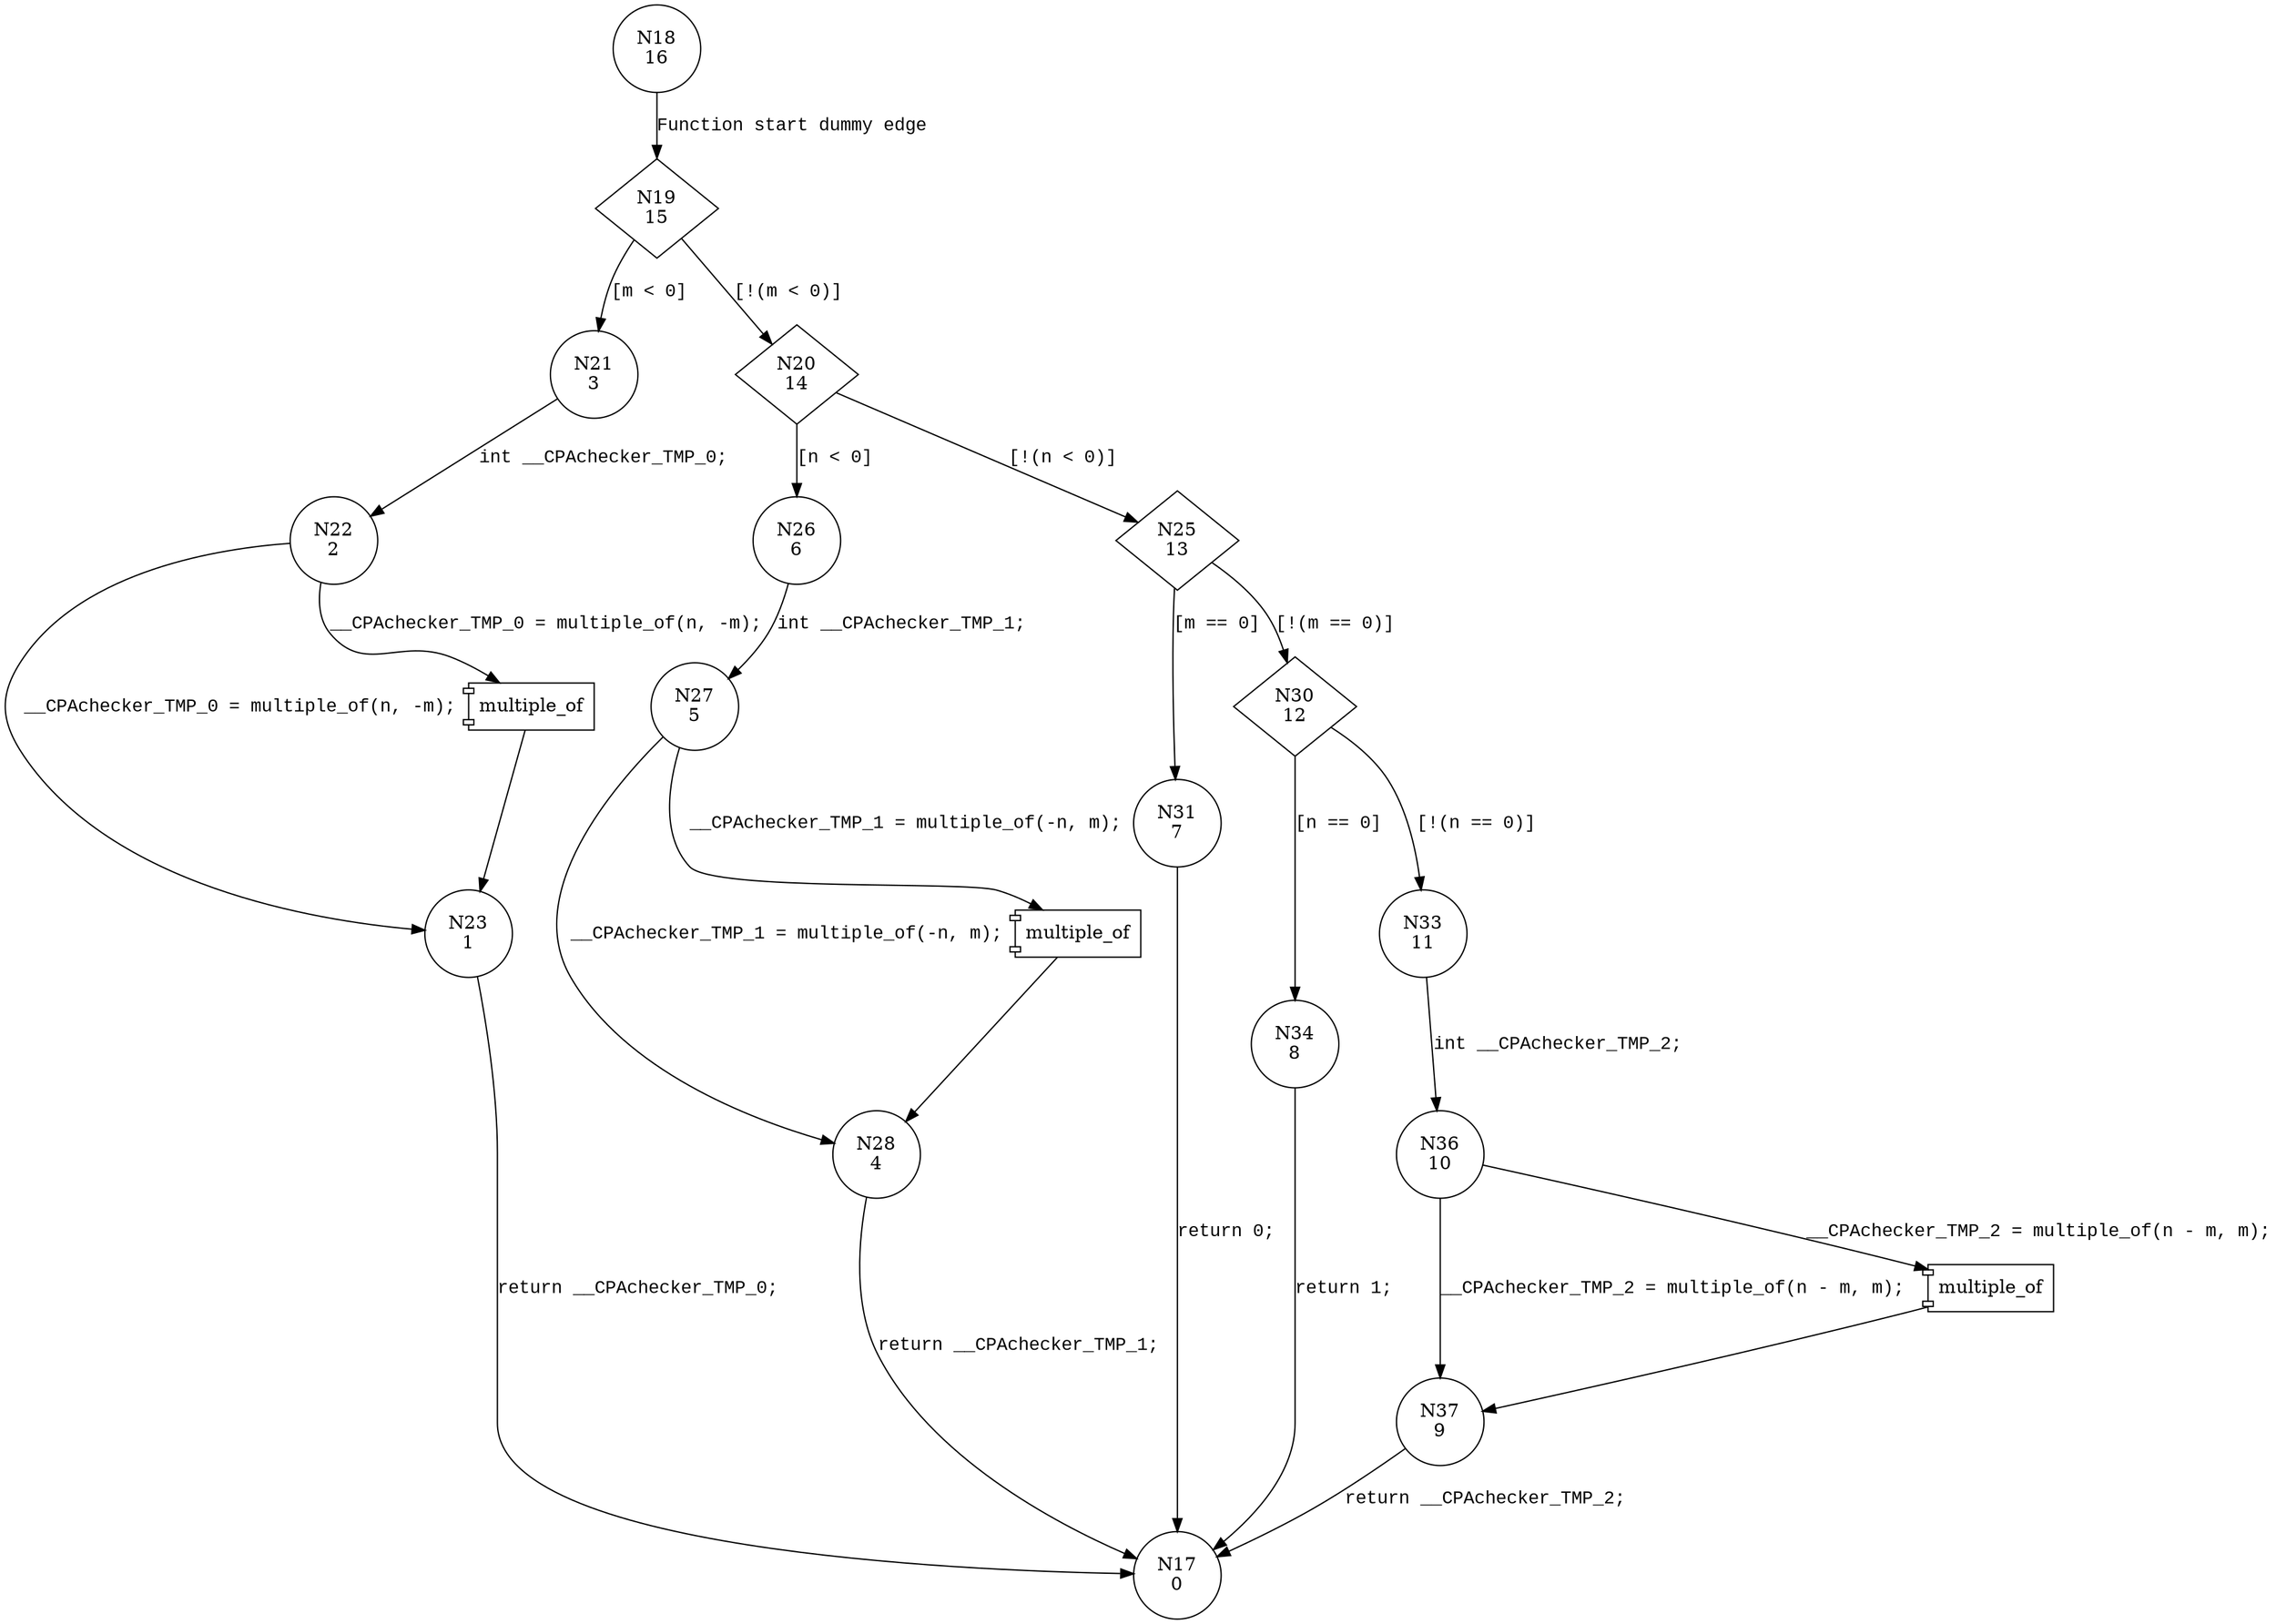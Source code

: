digraph multiple_of {
18 [shape="circle" label="N18\n16"]
19 [shape="diamond" label="N19\n15"]
21 [shape="circle" label="N21\n3"]
20 [shape="diamond" label="N20\n14"]
26 [shape="circle" label="N26\n6"]
25 [shape="diamond" label="N25\n13"]
31 [shape="circle" label="N31\n7"]
30 [shape="diamond" label="N30\n12"]
34 [shape="circle" label="N34\n8"]
33 [shape="circle" label="N33\n11"]
36 [shape="circle" label="N36\n10"]
37 [shape="circle" label="N37\n9"]
17 [shape="circle" label="N17\n0"]
27 [shape="circle" label="N27\n5"]
28 [shape="circle" label="N28\n4"]
22 [shape="circle" label="N22\n2"]
23 [shape="circle" label="N23\n1"]
18 -> 19 [label="Function start dummy edge" fontname="Courier New"]
19 -> 21 [label="[m < 0]" fontname="Courier New"]
19 -> 20 [label="[!(m < 0)]" fontname="Courier New"]
20 -> 26 [label="[n < 0]" fontname="Courier New"]
20 -> 25 [label="[!(n < 0)]" fontname="Courier New"]
25 -> 31 [label="[m == 0]" fontname="Courier New"]
25 -> 30 [label="[!(m == 0)]" fontname="Courier New"]
30 -> 34 [label="[n == 0]" fontname="Courier New"]
30 -> 33 [label="[!(n == 0)]" fontname="Courier New"]
100001 [shape="component" label="multiple_of"]
36 -> 100001 [label="__CPAchecker_TMP_2 = multiple_of(n - m, m);" fontname="Courier New"]
100001 -> 37 [label="" fontname="Courier New"]
36 -> 37 [label="__CPAchecker_TMP_2 = multiple_of(n - m, m);" fontname="Courier New"]
37 -> 17 [label="return __CPAchecker_TMP_2;" fontname="Courier New"]
31 -> 17 [label="return 0;" fontname="Courier New"]
100002 [shape="component" label="multiple_of"]
27 -> 100002 [label="__CPAchecker_TMP_1 = multiple_of(-n, m);" fontname="Courier New"]
100002 -> 28 [label="" fontname="Courier New"]
27 -> 28 [label="__CPAchecker_TMP_1 = multiple_of(-n, m);" fontname="Courier New"]
28 -> 17 [label="return __CPAchecker_TMP_1;" fontname="Courier New"]
100003 [shape="component" label="multiple_of"]
22 -> 100003 [label="__CPAchecker_TMP_0 = multiple_of(n, -m);" fontname="Courier New"]
100003 -> 23 [label="" fontname="Courier New"]
22 -> 23 [label="__CPAchecker_TMP_0 = multiple_of(n, -m);" fontname="Courier New"]
23 -> 17 [label="return __CPAchecker_TMP_0;" fontname="Courier New"]
33 -> 36 [label="int __CPAchecker_TMP_2;" fontname="Courier New"]
34 -> 17 [label="return 1;" fontname="Courier New"]
26 -> 27 [label="int __CPAchecker_TMP_1;" fontname="Courier New"]
21 -> 22 [label="int __CPAchecker_TMP_0;" fontname="Courier New"]
}